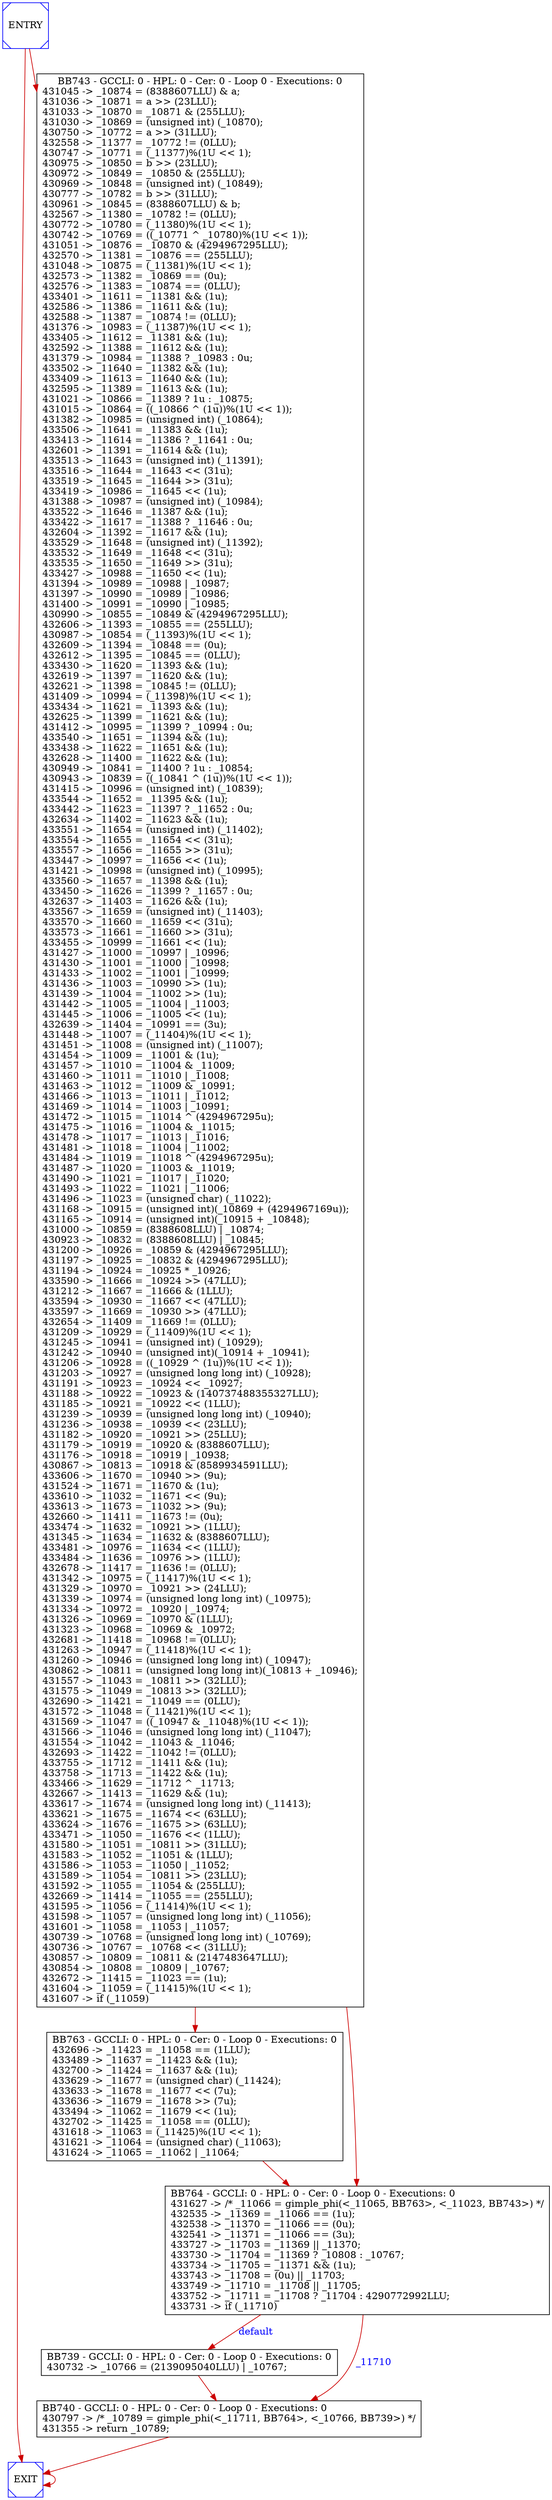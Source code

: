 digraph G {
0[color=blue,shape=Msquare, label="ENTRY"];
1[color=blue,shape=Msquare, label="EXIT"];
2[shape=box, label="BB739 - GCCLI: 0 - HPL: 0 - Cer: 0 - Loop 0 - Executions: 0\n430732 -> _10766 = (2139095040LLU) | _10767;\l"];
3[shape=box, label="BB740 - GCCLI: 0 - HPL: 0 - Cer: 0 - Loop 0 - Executions: 0\l430797 -> /* _10789 = gimple_phi(<_11711, BB764>, <_10766, BB739>) */\l431355 -> return _10789;\l"];
4[shape=box, label="BB743 - GCCLI: 0 - HPL: 0 - Cer: 0 - Loop 0 - Executions: 0\n431045 -> _10874 = (8388607LLU) & a;\l431036 -> _10871 = a >> (23LLU);\l431033 -> _10870 = _10871 & (255LLU);\l431030 -> _10869 = (unsigned int) (_10870);\l430750 -> _10772 = a >> (31LLU);\l432558 -> _11377 = _10772 != (0LLU);\l430747 -> _10771 = (_11377)%(1U << 1);\l430975 -> _10850 = b >> (23LLU);\l430972 -> _10849 = _10850 & (255LLU);\l430969 -> _10848 = (unsigned int) (_10849);\l430777 -> _10782 = b >> (31LLU);\l430961 -> _10845 = (8388607LLU) & b;\l432567 -> _11380 = _10782 != (0LLU);\l430772 -> _10780 = (_11380)%(1U << 1);\l430742 -> _10769 = ((_10771 ^ _10780)%(1U << 1));\l431051 -> _10876 = _10870 & (4294967295LLU);\l432570 -> _11381 = _10876 == (255LLU);\l431048 -> _10875 = (_11381)%(1U << 1);\l432573 -> _11382 = _10869 == (0u);\l432576 -> _11383 = _10874 == (0LLU);\l433401 -> _11611 = _11381 && (1u);\l432586 -> _11386 = _11611 && (1u);\l432588 -> _11387 = _10874 != (0LLU);\l431376 -> _10983 = (_11387)%(1U << 1);\l433405 -> _11612 = _11381 && (1u);\l432592 -> _11388 = _11612 && (1u);\l431379 -> _10984 = _11388 ? _10983 : 0u;\l433502 -> _11640 = _11382 && (1u);\l433409 -> _11613 = _11640 && (1u);\l432595 -> _11389 = _11613 && (1u);\l431021 -> _10866 = _11389 ? 1u : _10875;\l431015 -> _10864 = ((_10866 ^ (1u))%(1U << 1));\l431382 -> _10985 = (unsigned int) (_10864);\l433506 -> _11641 = _11383 && (1u);\l433413 -> _11614 = _11386 ? _11641 : 0u;\l432601 -> _11391 = _11614 && (1u);\l433513 -> _11643 = (unsigned int) (_11391);\l433516 -> _11644 = _11643 << (31u);\l433519 -> _11645 = _11644 >> (31u);\l433419 -> _10986 = _11645 << (1u);\l431388 -> _10987 = (unsigned int) (_10984);\l433522 -> _11646 = _11387 && (1u);\l433422 -> _11617 = _11388 ? _11646 : 0u;\l432604 -> _11392 = _11617 && (1u);\l433529 -> _11648 = (unsigned int) (_11392);\l433532 -> _11649 = _11648 << (31u);\l433535 -> _11650 = _11649 >> (31u);\l433427 -> _10988 = _11650 << (1u);\l431394 -> _10989 = _10988 | _10987;\l431397 -> _10990 = _10989 | _10986;\l431400 -> _10991 = _10990 | _10985;\l430990 -> _10855 = _10849 & (4294967295LLU);\l432606 -> _11393 = _10855 == (255LLU);\l430987 -> _10854 = (_11393)%(1U << 1);\l432609 -> _11394 = _10848 == (0u);\l432612 -> _11395 = _10845 == (0LLU);\l433430 -> _11620 = _11393 && (1u);\l432619 -> _11397 = _11620 && (1u);\l432621 -> _11398 = _10845 != (0LLU);\l431409 -> _10994 = (_11398)%(1U << 1);\l433434 -> _11621 = _11393 && (1u);\l432625 -> _11399 = _11621 && (1u);\l431412 -> _10995 = _11399 ? _10994 : 0u;\l433540 -> _11651 = _11394 && (1u);\l433438 -> _11622 = _11651 && (1u);\l432628 -> _11400 = _11622 && (1u);\l430949 -> _10841 = _11400 ? 1u : _10854;\l430943 -> _10839 = ((_10841 ^ (1u))%(1U << 1));\l431415 -> _10996 = (unsigned int) (_10839);\l433544 -> _11652 = _11395 && (1u);\l433442 -> _11623 = _11397 ? _11652 : 0u;\l432634 -> _11402 = _11623 && (1u);\l433551 -> _11654 = (unsigned int) (_11402);\l433554 -> _11655 = _11654 << (31u);\l433557 -> _11656 = _11655 >> (31u);\l433447 -> _10997 = _11656 << (1u);\l431421 -> _10998 = (unsigned int) (_10995);\l433560 -> _11657 = _11398 && (1u);\l433450 -> _11626 = _11399 ? _11657 : 0u;\l432637 -> _11403 = _11626 && (1u);\l433567 -> _11659 = (unsigned int) (_11403);\l433570 -> _11660 = _11659 << (31u);\l433573 -> _11661 = _11660 >> (31u);\l433455 -> _10999 = _11661 << (1u);\l431427 -> _11000 = _10997 | _10996;\l431430 -> _11001 = _11000 | _10998;\l431433 -> _11002 = _11001 | _10999;\l431436 -> _11003 = _10990 >> (1u);\l431439 -> _11004 = _11002 >> (1u);\l431442 -> _11005 = _11004 | _11003;\l431445 -> _11006 = _11005 << (1u);\l432639 -> _11404 = _10991 == (3u);\l431448 -> _11007 = (_11404)%(1U << 1);\l431451 -> _11008 = (unsigned int) (_11007);\l431454 -> _11009 = _11001 & (1u);\l431457 -> _11010 = _11004 & _11009;\l431460 -> _11011 = _11010 | _11008;\l431463 -> _11012 = _11009 & _10991;\l431466 -> _11013 = _11011 | _11012;\l431469 -> _11014 = _11003 | _10991;\l431472 -> _11015 = _11014 ^ (4294967295u);\l431475 -> _11016 = _11004 & _11015;\l431478 -> _11017 = _11013 | _11016;\l431481 -> _11018 = _11004 | _11002;\l431484 -> _11019 = _11018 ^ (4294967295u);\l431487 -> _11020 = _11003 & _11019;\l431490 -> _11021 = _11017 | _11020;\l431493 -> _11022 = _11021 | _11006;\l431496 -> _11023 = (unsigned char) (_11022);\l431168 -> _10915 = (unsigned int)(_10869 + (4294967169u));\l431165 -> _10914 = (unsigned int)(_10915 + _10848);\l431000 -> _10859 = (8388608LLU) | _10874;\l430923 -> _10832 = (8388608LLU) | _10845;\l431200 -> _10926 = _10859 & (4294967295LLU);\l431197 -> _10925 = _10832 & (4294967295LLU);\l431194 -> _10924 = _10925 * _10926;\l433590 -> _11666 = _10924 >> (47LLU);\l431212 -> _11667 = _11666 & (1LLU);\l433594 -> _10930 = _11667 << (47LLU);\l433597 -> _11669 = _10930 >> (47LLU);\l432654 -> _11409 = _11669 != (0LLU);\l431209 -> _10929 = (_11409)%(1U << 1);\l431245 -> _10941 = (unsigned int) (_10929);\l431242 -> _10940 = (unsigned int)(_10914 + _10941);\l431206 -> _10928 = ((_10929 ^ (1u))%(1U << 1));\l431203 -> _10927 = (unsigned long long int) (_10928);\l431191 -> _10923 = _10924 << _10927;\l431188 -> _10922 = _10923 & (140737488355327LLU);\l431185 -> _10921 = _10922 << (1LLU);\l431239 -> _10939 = (unsigned long long int) (_10940);\l431236 -> _10938 = _10939 << (23LLU);\l431182 -> _10920 = _10921 >> (25LLU);\l431179 -> _10919 = _10920 & (8388607LLU);\l431176 -> _10918 = _10919 | _10938;\l430867 -> _10813 = _10918 & (8589934591LLU);\l433606 -> _11670 = _10940 >> (9u);\l431524 -> _11671 = _11670 & (1u);\l433610 -> _11032 = _11671 << (9u);\l433613 -> _11673 = _11032 >> (9u);\l432660 -> _11411 = _11673 != (0u);\l433474 -> _11632 = _10921 >> (1LLU);\l431345 -> _11634 = _11632 & (8388607LLU);\l433481 -> _10976 = _11634 << (1LLU);\l433484 -> _11636 = _10976 >> (1LLU);\l432678 -> _11417 = _11636 != (0LLU);\l431342 -> _10975 = (_11417)%(1U << 1);\l431329 -> _10970 = _10921 >> (24LLU);\l431339 -> _10974 = (unsigned long long int) (_10975);\l431334 -> _10972 = _10920 | _10974;\l431326 -> _10969 = _10970 & (1LLU);\l431323 -> _10968 = _10969 & _10972;\l432681 -> _11418 = _10968 != (0LLU);\l431263 -> _10947 = (_11418)%(1U << 1);\l431260 -> _10946 = (unsigned long long int) (_10947);\l430862 -> _10811 = (unsigned long long int)(_10813 + _10946);\l431557 -> _11043 = _10811 >> (32LLU);\l431575 -> _11049 = _10813 >> (32LLU);\l432690 -> _11421 = _11049 == (0LLU);\l431572 -> _11048 = (_11421)%(1U << 1);\l431569 -> _11047 = ((_10947 & _11048)%(1U << 1));\l431566 -> _11046 = (unsigned long long int) (_11047);\l431554 -> _11042 = _11043 & _11046;\l432693 -> _11422 = _11042 != (0LLU);\l433755 -> _11712 = _11411 && (1u);\l433758 -> _11713 = _11422 && (1u);\l433466 -> _11629 = _11712 ^ _11713;\l432667 -> _11413 = _11629 && (1u);\l433617 -> _11674 = (unsigned long long int) (_11413);\l433621 -> _11675 = _11674 << (63LLU);\l433624 -> _11676 = _11675 >> (63LLU);\l433471 -> _11050 = _11676 << (1LLU);\l431580 -> _11051 = _10811 >> (31LLU);\l431583 -> _11052 = _11051 & (1LLU);\l431586 -> _11053 = _11050 | _11052;\l431589 -> _11054 = _10811 >> (23LLU);\l431592 -> _11055 = _11054 & (255LLU);\l432669 -> _11414 = _11055 == (255LLU);\l431595 -> _11056 = (_11414)%(1U << 1);\l431598 -> _11057 = (unsigned long long int) (_11056);\l431601 -> _11058 = _11053 | _11057;\l430739 -> _10768 = (unsigned long long int) (_10769);\l430736 -> _10767 = _10768 << (31LLU);\l430857 -> _10809 = _10811 & (2147483647LLU);\l430854 -> _10808 = _10809 | _10767;\l432672 -> _11415 = _11023 == (1u);\l431604 -> _11059 = (_11415)%(1U << 1);\l431607 -> if (_11059)\l"];
5[shape=box, label="BB763 - GCCLI: 0 - HPL: 0 - Cer: 0 - Loop 0 - Executions: 0\n432696 -> _11423 = _11058 == (1LLU);\l433489 -> _11637 = _11423 && (1u);\l432700 -> _11424 = _11637 && (1u);\l433629 -> _11677 = (unsigned char) (_11424);\l433633 -> _11678 = _11677 << (7u);\l433636 -> _11679 = _11678 >> (7u);\l433494 -> _11062 = _11679 << (1u);\l432702 -> _11425 = _11058 == (0LLU);\l431618 -> _11063 = (_11425)%(1U << 1);\l431621 -> _11064 = (unsigned char) (_11063);\l431624 -> _11065 = _11062 | _11064;\l"];
6[shape=box, label="BB764 - GCCLI: 0 - HPL: 0 - Cer: 0 - Loop 0 - Executions: 0\l431627 -> /* _11066 = gimple_phi(<_11065, BB763>, <_11023, BB743>) */\l432535 -> _11369 = _11066 == (1u);\l432538 -> _11370 = _11066 == (0u);\l432541 -> _11371 = _11066 == (3u);\l433727 -> _11703 = _11369 || _11370;\l433730 -> _11704 = _11369 ? _10808 : _10767;\l433734 -> _11705 = _11371 && (1u);\l433743 -> _11708 = (0u) || _11703;\l433749 -> _11710 = _11708 || _11705;\l433752 -> _11711 = _11708 ? _11704 : 4290772992LLU;\l433731 -> if (_11710)\l"];
0->4 [fontcolor=blue, color=red3];
1->1 [fontcolor=blue, color=red3];
2->3 [fontcolor=blue, color=red3];
3->1 [fontcolor=blue, color=red3];
4->5 [fontcolor=blue, color=red3];
4->6 [fontcolor=blue, color=red3];
5->6 [fontcolor=blue, color=red3];
6->3 [fontcolor=blue, color=red3,label="_11710"];
6->2 [fontcolor=blue, color=red3,label="default"];
0->1 [fontcolor=blue, color=red3];
}
